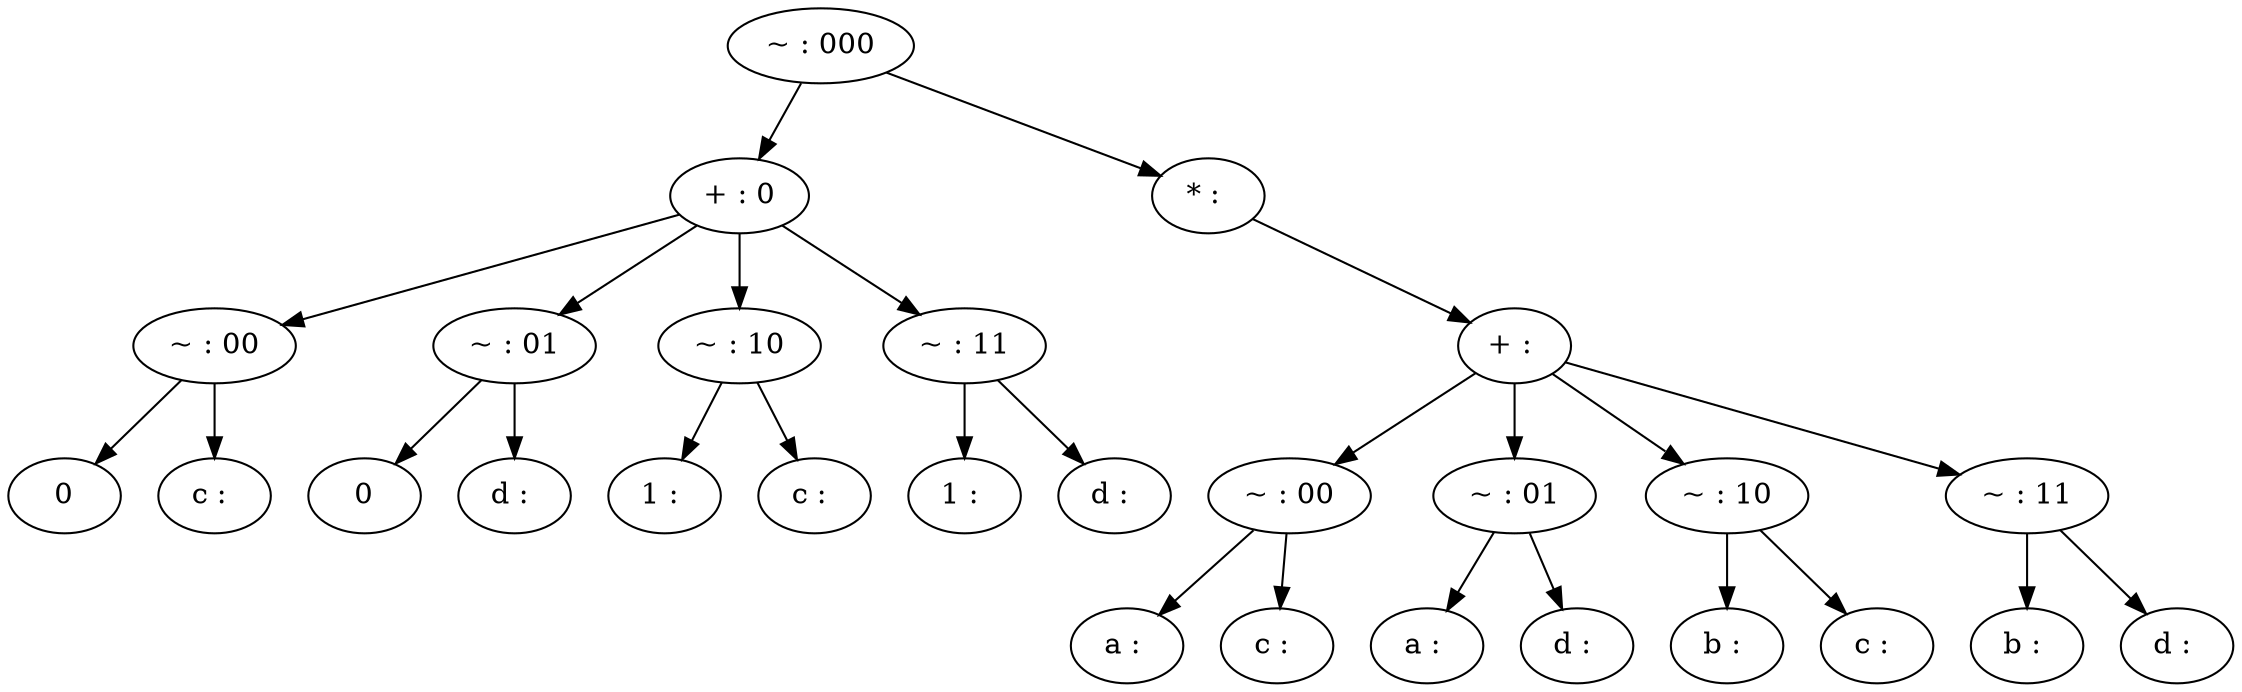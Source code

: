 // Iteration: 3
digraph {
	0 [label="~ : 000"]
	1 [label="+ : 0"]
	2 [label="~ : 00"]
	3 [label=0]
	4 [label="c : "]
	5 [label="~ : 01"]
	6 [label=0]
	7 [label="d : "]
	8 [label="~ : 10"]
	9 [label="1 : "]
	10 [label="c : "]
	11 [label="~ : 11"]
	12 [label="1 : "]
	13 [label="d : "]
	14 [label="* : "]
	15 [label="+ : "]
	16 [label="~ : 00"]
	17 [label="a : "]
	18 [label="c : "]
	19 [label="~ : 01"]
	20 [label="a : "]
	21 [label="d : "]
	22 [label="~ : 10"]
	23 [label="b : "]
	24 [label="c : "]
	25 [label="~ : 11"]
	26 [label="b : "]
	27 [label="d : "]
	0 -> 1
	1 -> 2
	2 -> 3
	2 -> 4
	1 -> 5
	5 -> 6
	5 -> 7
	1 -> 8
	8 -> 9
	8 -> 10
	1 -> 11
	11 -> 12
	11 -> 13
	0 -> 14
	14 -> 15
	15 -> 16
	16 -> 17
	16 -> 18
	15 -> 19
	19 -> 20
	19 -> 21
	15 -> 22
	22 -> 23
	22 -> 24
	15 -> 25
	25 -> 26
	25 -> 27
}
